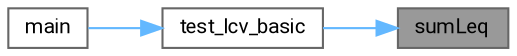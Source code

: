 digraph "sumLeq"
{
 // LATEX_PDF_SIZE
  bgcolor="transparent";
  edge [fontname=Roboto,fontsize=10,labelfontname=Roboto,labelfontsize=10];
  node [fontname=Roboto,fontsize=10,shape=box,height=0.2,width=0.4];
  rankdir="RL";
  Node1 [id="Node000001",label="sumLeq",height=0.2,width=0.4,color="gray40", fillcolor="grey60", style="filled", fontcolor="black",tooltip=" "];
  Node1 -> Node2 [id="edge1_Node000001_Node000002",dir="back",color="steelblue1",style="solid",tooltip=" "];
  Node2 [id="Node000002",label="test_lcv_basic",height=0.2,width=0.4,color="grey40", fillcolor="white", style="filled",URL="$test-order-values-lcv_8c.html#a2e8b8362481e9c5d3c195e4bb6c66f85",tooltip=" "];
  Node2 -> Node3 [id="edge2_Node000002_Node000003",dir="back",color="steelblue1",style="solid",tooltip=" "];
  Node3 [id="Node000003",label="main",height=0.2,width=0.4,color="grey40", fillcolor="white", style="filled",URL="$test-order-values-lcv_8c.html#a840291bc02cba5474a4cb46a9b9566fe",tooltip=" "];
}

